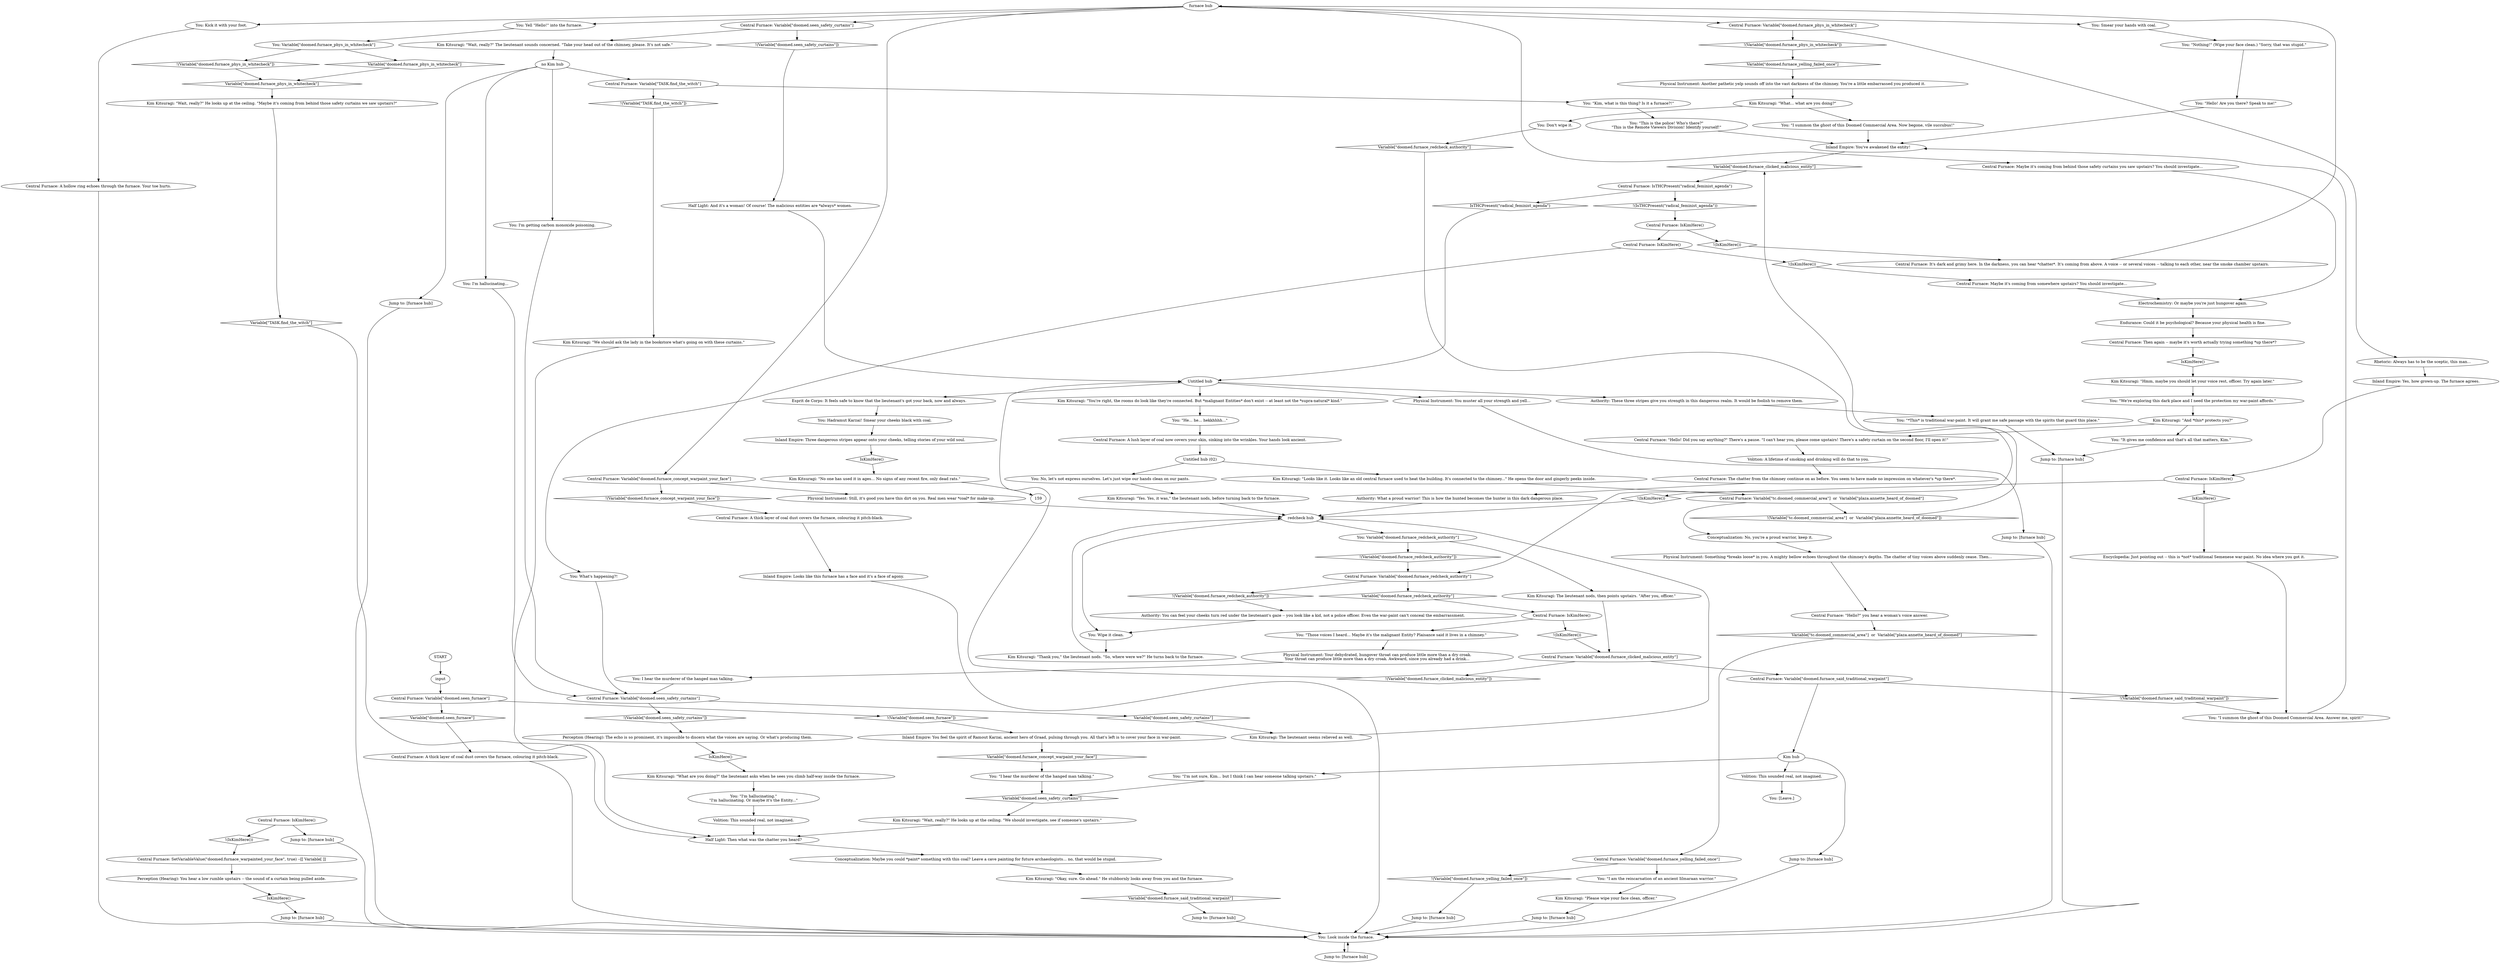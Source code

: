 # DOOMED / CENTRAL FURNACE
# This is an industrial oven on the first floor of Doomed. You can interact with it and contact Dicemaker.
# ==================================================
digraph G {
	  0 [label="START"];
	  1 [label="input"];
	  2 [label="Central Furnace: A thick layer of coal dust covers the furnace, colouring it pitch-black."];
	  3 [label="Inland Empire: Three dangerous stripes appear onto your cheeks, telling stories of your wild soul."];
	  4 [label="Central Furnace: A hollow ring echoes through the furnace. Your toe hurts."];
	  5 [label="You: Yell \"Hello!\" into the furnace."];
	  6 [label="You: Variable[\"doomed.furnace_phys_in_whitecheck\"]"];
	  7 [label="Variable[\"doomed.furnace_phys_in_whitecheck\"]", shape=diamond];
	  8 [label="!(Variable[\"doomed.furnace_phys_in_whitecheck\"])", shape=diamond];
	  9 [label="Kim Kitsuragi: \"And *this* protects you?\""];
	  10 [label="You: Wipe it clean."];
	  11 [label="Kim Kitsuragi: \"Hmm, maybe you should let your voice rest, officer. Try again later.\""];
	  12 [label="Central Furnace: The chatter from the chimney continue on as before. You seem to have made no impression on whatever's *up there*."];
	  13 [label="You: \"I'm not sure, Kim... but I think I can hear someone talking upstairs.\""];
	  14 [label="Electrochemistry: Or maybe you're just hungover again."];
	  15 [label="You: Smear your hands with coal."];
	  16 [label="You: No, let's not express ourselves. Let's just wipe our hands clean on our pants."];
	  17 [label="Kim Kitsuragi: \"Please wipe your face clean, officer.\""];
	  18 [label="Central Furnace: IsKimHere()"];
	  19 [label="IsKimHere()", shape=diamond];
	  20 [label="!(IsKimHere())", shape=diamond];
	  21 [label="Kim Kitsuragi: \"What are you doing?\" the lieutenant asks when he sees you climb half-way inside the furnace."];
	  22 [label="Endurance: Could it be psychological? Because your physical health is fine."];
	  23 [label="Kim Kitsuragi: \"Thank you,\" the lieutenant nods. \"So, where were we?\" He turns back to the furnace."];
	  24 [label="Central Furnace: \"Hello?\" you hear a woman's voice answer."];
	  25 [label="Inland Empire: Looks like this furnace has a face and it's a face of agony."];
	  26 [label="Authority: You can feel your cheeks turn red under the lieutenant's gaze -- you look like a kid, not a police officer. Even the war-paint can't conceal the embarrassment."];
	  27 [label="Untitled hub"];
	  28 [label="Central Furnace: Variable[\"doomed.seen_furnace\"]"];
	  29 [label="Variable[\"doomed.seen_furnace\"]", shape=diamond];
	  30 [label="!(Variable[\"doomed.seen_furnace\"])", shape=diamond];
	  31 [label="Central Furnace: Variable[\"doomed.seen_safety_curtains\"]"];
	  32 [label="Variable[\"doomed.seen_safety_curtains\"]", shape=diamond];
	  33 [label="!(Variable[\"doomed.seen_safety_curtains\"])", shape=diamond];
	  34 [label="Kim Kitsuragi: \"We should ask the lady in the bookstore what's going on with these curtains.\""];
	  35 [label="Central Furnace: Variable[\"doomed.furnace_redcheck_authority\"]"];
	  36 [label="Variable[\"doomed.furnace_redcheck_authority\"]", shape=diamond];
	  37 [label="!(Variable[\"doomed.furnace_redcheck_authority\"])", shape=diamond];
	  38 [label="You: \"It gives me confidence and that's all that matters, Kim.\""];
	  39 [label="Central Furnace: IsTHCPresent(\"radical_feminist_agenda\")"];
	  40 [label="IsTHCPresent(\"radical_feminist_agenda\")", shape=diamond];
	  41 [label="!(IsTHCPresent(\"radical_feminist_agenda\"))", shape=diamond];
	  42 [label="Central Furnace: SetVariableValue(\"doomed.furnace_warpainted_your_face\", true) --[[ Variable[ ]]"];
	  43 [label="You: I'm getting carbon monoxide poisoning."];
	  44 [label="Physical Instrument: Another pathetic yelp sounds off into the vast darkness of the chimney. You're a little embarrassed you produced it."];
	  45 [label="Central Furnace: IsKimHere()"];
	  46 [label="IsKimHere()", shape=diamond];
	  47 [label="!(IsKimHere())", shape=diamond];
	  48 [label="Jump to: [furnace hub]"];
	  49 [label="redcheck hub"];
	  50 [label="Physical Instrument: Something *breaks loose* in you. A mighty bellow echoes throughout the chimney's depths. The chatter of tiny voices above suddenly cease. Then..."];
	  51 [label="Kim Kitsuragi: \"Wait, really?\" He looks up at the ceiling. \"Maybe it's coming from behind those safety curtains we saw upstairs?\""];
	  52 [label="Kim Kitsuragi: \"Wait, really?\" He looks up at the ceiling. \"We should investigate, see if someone's upstairs.\""];
	  53 [label="Half Light: And it's a woman! Of course! The malicious entities are *always* women."];
	  54 [label="Central Furnace: IsKimHere()"];
	  55 [label="IsKimHere()", shape=diamond];
	  56 [label="!(IsKimHere())", shape=diamond];
	  57 [label="Central Furnace: IsKimHere()"];
	  58 [label="IsKimHere()", shape=diamond];
	  59 [label="!(IsKimHere())", shape=diamond];
	  60 [label="You: What's happening?!"];
	  61 [label="You: I'm hallucinating..."];
	  62 [label="Jump to: [furnace hub]"];
	  63 [label="You: [Leave.]"];
	  64 [label="Central Furnace: Variable[\"doomed.seen_safety_curtains\"]"];
	  65 [label="Variable[\"doomed.seen_safety_curtains\"]", shape=diamond];
	  66 [label="!(Variable[\"doomed.seen_safety_curtains\"])", shape=diamond];
	  67 [label="Kim Kitsuragi: \"Wait, really?\" The lieutenant sounds concerned. \"Take your head out of the chimney, please. It's not safe.\""];
	  68 [label="Volition: This sounded real, not imagined."];
	  69 [label="You: Hadramut Karzai! Smear your cheeks black with coal."];
	  70 [label="Kim Kitsuragi: \"Looks like it. Looks like an old central furnace used to heat the building. It's connected to the chimney...\" He opens the door and gingerly peeks inside."];
	  71 [label="You: \"This is the police! Who's there?\"\n\"This is the Remote Viewers Division! Identify yourself!\""];
	  72 [label="Authority: These three stripes give you strength in this dangerous realm. It would be foolish to remove them."];
	  73 [label="Central Furnace: IsKimHere()"];
	  74 [label="IsKimHere()", shape=diamond];
	  75 [label="!(IsKimHere())", shape=diamond];
	  76 [label="You: \"Those voices I heard... Maybe it's the malignant Entity? Plaisance said it lives in a chimney.\""];
	  77 [label="Central Furnace: Maybe it's coming from behind those safety curtains you saw upstairs? You should investigate..."];
	  78 [label="Kim Kitsuragi: The lieutenant seems relieved as well."];
	  79 [label="Encyclopedia: Just pointing out -- this is *not* traditional Semenese war-paint. No idea where you got it."];
	  80 [label="Jump to: [furnace hub]"];
	  81 [label="Central Furnace: It's dark and grimy here. In the darkness, you can hear *chatter*. It's coming from above. A voice -- or several voices -- talking to each other, near the smoke chamber upstairs."];
	  82 [label="Jump to: [furnace hub]"];
	  83 [label="Half Light: Then what was the chatter you heard?"];
	  84 [label="Inland Empire: Yes, how grown-up. The furnace agrees."];
	  85 [label="Kim Kitsuragi: \"Yes. Yes, it was,\" the lieutenant nods, before turning back to the furnace."];
	  86 [label="You: \"Hello! Are you there? Speak to me!\""];
	  87 [label="Physical Instrument: You muster all your strength and yell..."];
	  88 [label="Jump to: [furnace hub]"];
	  89 [label="You: \"We're exploring this dark place and I need the protection my war-paint affords.\""];
	  90 [label="You: \"*This* is traditional war-paint. It will grant me safe passage with the spirits that guard this place.\""];
	  91 [label="Central Furnace: \"Hello! Did you say anything?\" There's a pause. \"I can't hear you, please come upstairs! There's a safety curtain on the second floor, I'll open it!\""];
	  92 [label="Inland Empire: You've awakened the entity!"];
	  93 [label="Central Furnace: Variable[\"doomed.furnace_yelling_failed_once\"]"];
	  94 [label="Variable[\"doomed.furnace_yelling_failed_once\"]", shape=diamond];
	  95 [label="!(Variable[\"doomed.furnace_yelling_failed_once\"])", shape=diamond];
	  96 [label="You: \"I am the reincarnation of an ancient Iilmaraan warrior.\""];
	  97 [label="You: \"I summon the ghost of this Doomed Commercial Area. Now begone, vile succubus!\""];
	  98 [label="Esprit de Corps: It feels safe to know that the lieutenant's got your back, now and always."];
	  99 [label="no Kim hub"];
	  100 [label="Central Furnace: Maybe it's coming from somewhere upstairs? You should investigate..."];
	  101 [label="Perception (Hearing): The echo is so prominent, it's impossible to discern what the voices are saying. Or what's producing them."];
	  102 [label="furnace hub"];
	  103 [label="You: Look inside the furnace."];
	  104 [label="You: Kick it with your foot."];
	  105 [label="Central Furnace: Variable[\"doomed.furnace_phys_in_whitecheck\"]"];
	  106 [label="Variable[\"doomed.furnace_phys_in_whitecheck\"]", shape=diamond];
	  107 [label="!(Variable[\"doomed.furnace_phys_in_whitecheck\"])", shape=diamond];
	  108 [label="Rhetoric: Always has to be the sceptic, this man..."];
	  109 [label="You: \"He... he... hekkhhhh...\""];
	  110 [label="Jump to: [furnace hub]"];
	  111 [label="Kim Kitsuragi: \"What... what are you doing?\""];
	  112 [label="Kim Kitsuragi: \"No one has used it in ages... No signs of any recent fire, only dead rats.\""];
	  113 [label="Central Furnace: Variable[\"tc.doomed_commercial_area\"]  or  Variable[\"plaza.annette_heard_of_doomed\"]"];
	  114 [label="Variable[\"tc.doomed_commercial_area\"]  or  Variable[\"plaza.annette_heard_of_doomed\"]", shape=diamond];
	  115 [label="!(Variable[\"tc.doomed_commercial_area\"]  or  Variable[\"plaza.annette_heard_of_doomed\"])", shape=diamond];
	  116 [label="Conceptualization: No, you're a proud warrior, keep it."];
	  117 [label="Jump to: [furnace hub]"];
	  118 [label="Central Furnace: Variable[\"doomed.furnace_clicked_malicious_entity\"]"];
	  119 [label="Variable[\"doomed.furnace_clicked_malicious_entity\"]", shape=diamond];
	  120 [label="!(Variable[\"doomed.furnace_clicked_malicious_entity\"])", shape=diamond];
	  121 [label="Central Furnace: Variable[\"doomed.furnace_said_traditional_warpaint\"]"];
	  122 [label="Variable[\"doomed.furnace_said_traditional_warpaint\"]", shape=diamond];
	  123 [label="!(Variable[\"doomed.furnace_said_traditional_warpaint\"])", shape=diamond];
	  124 [label="Kim hub"];
	  125 [label="You: \"I'm hallucinating.\"\n\"I'm hallucinating. Or maybe it's the Entity...\""];
	  126 [label="Jump to: [furnace hub]"];
	  127 [label="Conceptualization: Maybe you could *paint* something with this coal? Leave a cave painting for future archaeologists... no, that would be stupid."];
	  128 [label="Central Furnace: A thick layer of coal dust covers the furnace, colouring it pitch-black."];
	  129 [label="Inland Empire: You feel the spirit of Ramout Karzai, ancient hero of Graad, pulsing through you. All that's left is to cover your face in war-paint."];
	  130 [label="Untitled hub (02)"];
	  131 [label="You: \"I hear the murderer of the hanged man talking.\""];
	  132 [label="Volition: This sounded real, not imagined."];
	  133 [label="Central Furnace: Then again -- maybe it's worth actually trying something *up there*?"];
	  134 [label="Authority: What a proud warrior! This is how the hunted becomes the hunter in this dark dangerous place."];
	  135 [label="Perception (Hearing): You hear a low rumble upstairs -- the sound of a curtain being pulled aside."];
	  136 [label="Volition: A lifetime of smoking and drinking will do that to you."];
	  137 [label="You: I hear the murderer of the hanged man talking."];
	  138 [label="Central Furnace: Variable[\"TASK.find_the_witch\"]"];
	  139 [label="Variable[\"TASK.find_the_witch\"]", shape=diamond];
	  140 [label="!(Variable[\"TASK.find_the_witch\"])", shape=diamond];
	  141 [label="You: \"Kim, what is this thing? Is it a furnace?!\""];
	  142 [label="Central Furnace: Variable[\"doomed.furnace_concept_warpaint_your_face\"]"];
	  143 [label="Variable[\"doomed.furnace_concept_warpaint_your_face\"]", shape=diamond];
	  144 [label="!(Variable[\"doomed.furnace_concept_warpaint_your_face\"])", shape=diamond];
	  145 [label="Physical Instrument: Still, it's good you have this dirt on you. Real men wear *coal* for make-up."];
	  146 [label="Kim Kitsuragi: \"Okay, sure. Go ahead.\" He stubbornly looks away from you and the furnace."];
	  147 [label="Jump to: [furnace hub]"];
	  148 [label="You: \"I summon the ghost of this Doomed Commercial Area. Answer me, spirit!\""];
	  149 [label="Kim Kitsuragi: \"You're right, the rooms do look like they're connected. But *malignant Entities* don't exist -- at least not the *supra-natural* kind.\""];
	  150 [label="Physical Instrument: Your dehydrated, hungover throat can produce little more than a dry croak.\nYour throat can produce little more than a dry croak. Awkward, since you already had a drink..."];
	  151 [label="Central Furnace: A lush layer of coal now covers your skin, sinking into the wrinkles. Your hands look ancient."];
	  152 [label="You: \"Nothing!\" (Wipe your face clean.) \"Sorry, that was stupid.\""];
	  153 [label="You: Don't wipe it."];
	  154 [label="You: Variable[\"doomed.furnace_redcheck_authority\"]"];
	  155 [label="Variable[\"doomed.furnace_redcheck_authority\"]", shape=diamond];
	  156 [label="!(Variable[\"doomed.furnace_redcheck_authority\"])", shape=diamond];
	  157 [label="Kim Kitsuragi: The lieutenant nods, then points upstairs. \"After you, officer.\""];
	  158 [label="Jump to: [furnace hub]"];
	  0 -> 1
	  1 -> 28
	  2 -> 103
	  3 -> 46
	  4 -> 103
	  5 -> 6
	  6 -> 8
	  6 -> 7
	  7 -> 106
	  8 -> 106
	  9 -> 91
	  9 -> 38
	  10 -> 23
	  11 -> 89
	  12 -> 134
	  13 -> 65
	  14 -> 22
	  15 -> 152
	  16 -> 85
	  17 -> 117
	  18 -> 19
	  18 -> 20
	  19 -> 79
	  20 -> 49
	  21 -> 125
	  22 -> 133
	  23 -> 49
	  24 -> 114
	  25 -> 103
	  26 -> 10
	  27 -> 72
	  27 -> 98
	  27 -> 149
	  27 -> 87
	  28 -> 29
	  28 -> 30
	  29 -> 2
	  30 -> 129
	  31 -> 32
	  31 -> 33
	  32 -> 78
	  33 -> 101
	  34 -> 83
	  35 -> 36
	  35 -> 37
	  36 -> 73
	  37 -> 26
	  38 -> 147
	  39 -> 40
	  39 -> 41
	  40 -> 27
	  41 -> 54
	  42 -> 135
	  43 -> 31
	  44 -> 111
	  45 -> 48
	  45 -> 47
	  46 -> 112
	  47 -> 42
	  48 -> 103
	  49 -> 154
	  49 -> 10
	  50 -> 24
	  51 -> 139
	  52 -> 83
	  53 -> 27
	  54 -> 56
	  54 -> 57
	  55 -> 11
	  56 -> 81
	  57 -> 59
	  57 -> 60
	  58 -> 21
	  59 -> 100
	  60 -> 31
	  61 -> 31
	  62 -> 103
	  64 -> 66
	  64 -> 67
	  65 -> 52
	  66 -> 53
	  67 -> 99
	  68 -> 83
	  69 -> 3
	  70 -> 113
	  71 -> 92
	  72 -> 90
	  73 -> 75
	  73 -> 76
	  74 -> 158
	  75 -> 118
	  76 -> 150
	  77 -> 14
	  78 -> 49
	  79 -> 148
	  80 -> 103
	  81 -> 102
	  82 -> 103
	  83 -> 127
	  84 -> 18
	  85 -> 49
	  86 -> 92
	  87 -> 110
	  88 -> 103
	  89 -> 9
	  90 -> 147
	  91 -> 136
	  92 -> 119
	  93 -> 96
	  93 -> 95
	  94 -> 44
	  95 -> 88
	  96 -> 17
	  97 -> 92
	  98 -> 69
	  99 -> 138
	  99 -> 43
	  99 -> 61
	  99 -> 62
	  100 -> 14
	  101 -> 58
	  102 -> 64
	  102 -> 5
	  102 -> 104
	  102 -> 105
	  102 -> 77
	  102 -> 142
	  102 -> 15
	  103 -> 82
	  104 -> 4
	  105 -> 107
	  105 -> 108
	  106 -> 51
	  107 -> 94
	  108 -> 84
	  109 -> 151
	  110 -> 103
	  111 -> 97
	  111 -> 153
	  112 -> 159
	  113 -> 115
	  113 -> 116
	  114 -> 93
	  115 -> 119
	  116 -> 50
	  117 -> 103
	  118 -> 120
	  118 -> 121
	  119 -> 39
	  120 -> 27
	  121 -> 123
	  121 -> 124
	  122 -> 80
	  123 -> 148
	  124 -> 132
	  124 -> 13
	  124 -> 126
	  125 -> 68
	  126 -> 103
	  127 -> 146
	  128 -> 25
	  129 -> 143
	  130 -> 16
	  130 -> 70
	  131 -> 65
	  132 -> 63
	  133 -> 55
	  134 -> 49
	  135 -> 74
	  136 -> 12
	  137 -> 31
	  138 -> 140
	  138 -> 141
	  139 -> 83
	  140 -> 34
	  141 -> 71
	  142 -> 144
	  142 -> 145
	  143 -> 131
	  144 -> 128
	  145 -> 49
	  146 -> 122
	  147 -> 103
	  148 -> 92
	  149 -> 109
	  150 -> 137
	  151 -> 130
	  152 -> 86
	  153 -> 155
	  154 -> 156
	  154 -> 157
	  155 -> 35
	  156 -> 35
	  157 -> 118
	  158 -> 103
}

